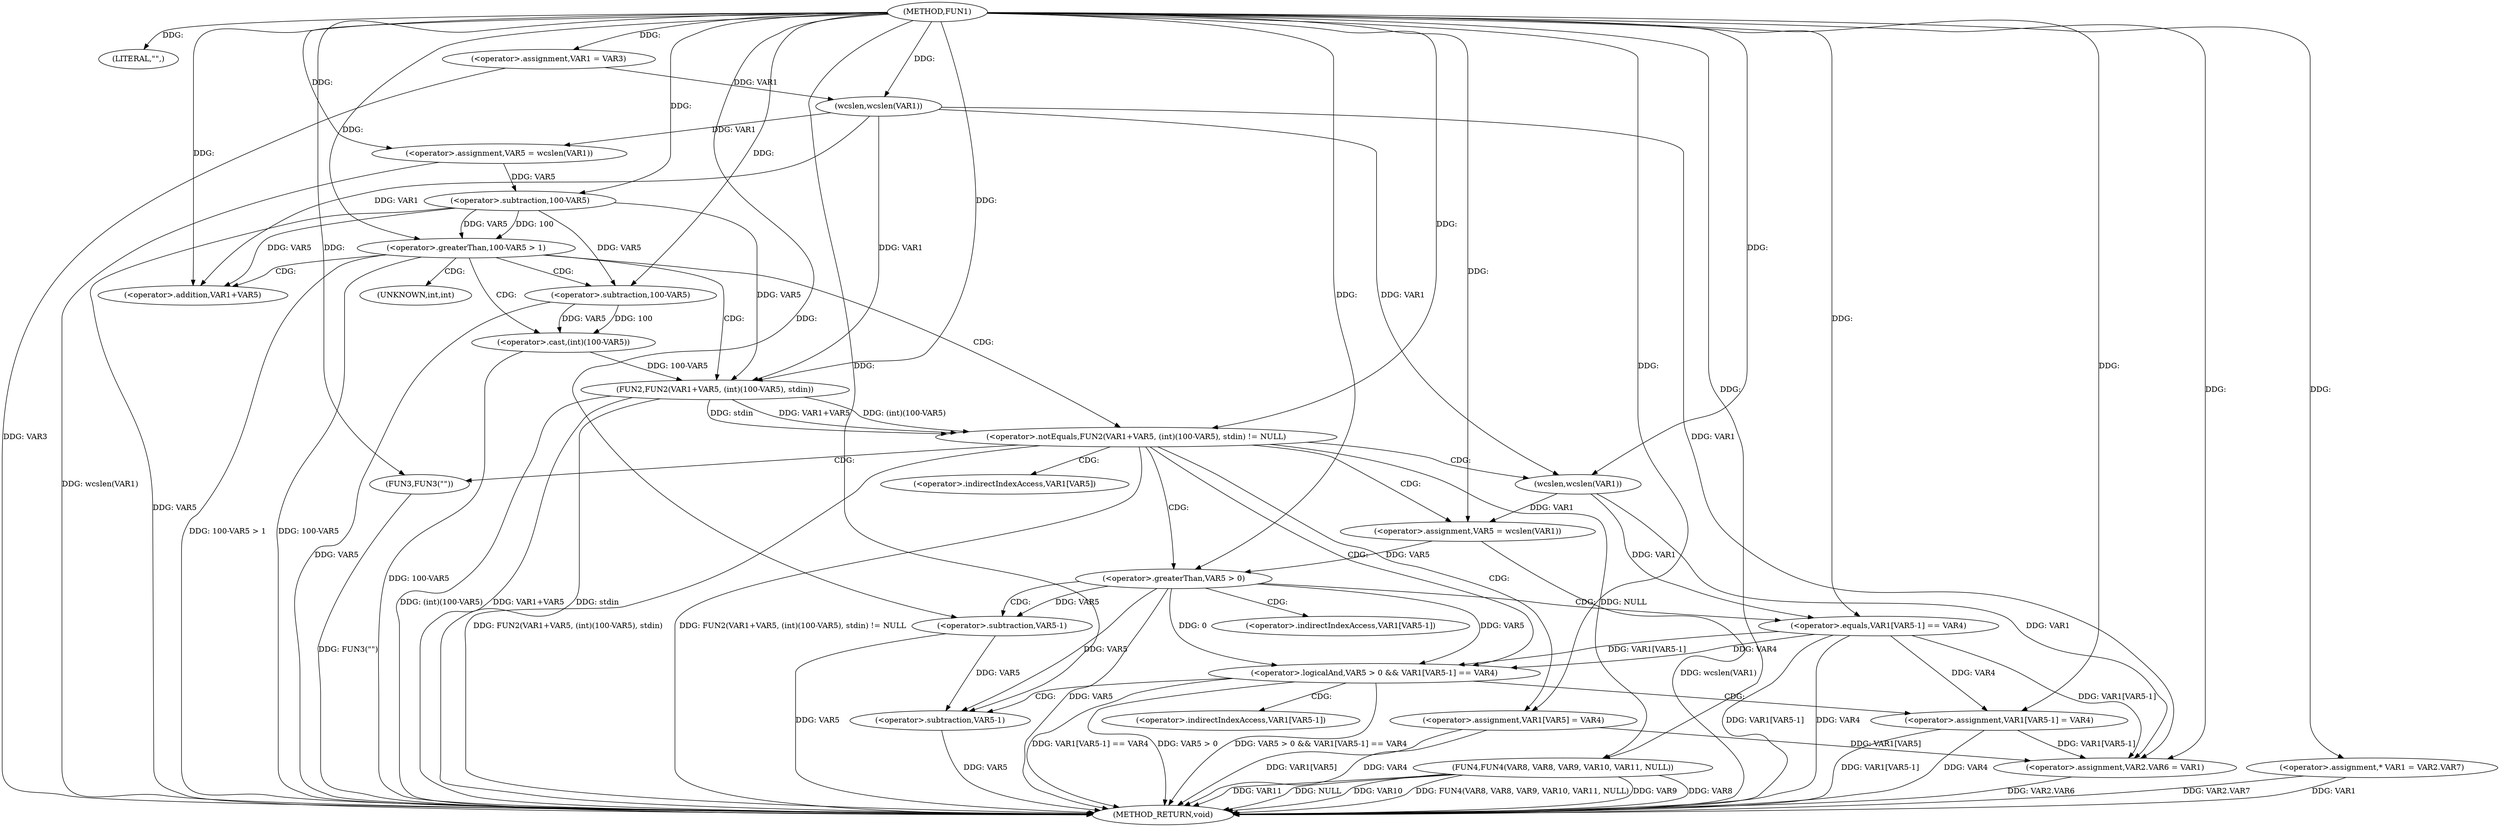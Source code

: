 digraph FUN1 {  
"1000100" [label = "(METHOD,FUN1)" ]
"1000187" [label = "(METHOD_RETURN,void)" ]
"1000104" [label = "(LITERAL,\"\",)" ]
"1000105" [label = "(<operator>.assignment,VAR1 = VAR3)" ]
"1000110" [label = "(<operator>.assignment,VAR5 = wcslen(VAR1))" ]
"1000112" [label = "(wcslen,wcslen(VAR1))" ]
"1000115" [label = "(<operator>.greaterThan,100-VAR5 > 1)" ]
"1000116" [label = "(<operator>.subtraction,100-VAR5)" ]
"1000122" [label = "(<operator>.notEquals,FUN2(VAR1+VAR5, (int)(100-VAR5), stdin) != NULL)" ]
"1000123" [label = "(FUN2,FUN2(VAR1+VAR5, (int)(100-VAR5), stdin))" ]
"1000124" [label = "(<operator>.addition,VAR1+VAR5)" ]
"1000127" [label = "(<operator>.cast,(int)(100-VAR5))" ]
"1000129" [label = "(<operator>.subtraction,100-VAR5)" ]
"1000135" [label = "(<operator>.assignment,VAR5 = wcslen(VAR1))" ]
"1000137" [label = "(wcslen,wcslen(VAR1))" ]
"1000140" [label = "(<operator>.logicalAnd,VAR5 > 0 && VAR1[VAR5-1] == VAR4)" ]
"1000141" [label = "(<operator>.greaterThan,VAR5 > 0)" ]
"1000144" [label = "(<operator>.equals,VAR1[VAR5-1] == VAR4)" ]
"1000147" [label = "(<operator>.subtraction,VAR5-1)" ]
"1000152" [label = "(<operator>.assignment,VAR1[VAR5-1] = VAR4)" ]
"1000155" [label = "(<operator>.subtraction,VAR5-1)" ]
"1000161" [label = "(FUN3,FUN3(\"\"))" ]
"1000163" [label = "(<operator>.assignment,VAR1[VAR5] = VAR4)" ]
"1000168" [label = "(<operator>.assignment,VAR2.VAR6 = VAR1)" ]
"1000175" [label = "(<operator>.assignment,* VAR1 = VAR2.VAR7)" ]
"1000180" [label = "(FUN4,FUN4(VAR8, VAR8, VAR9, VAR10, VAR11, NULL))" ]
"1000128" [label = "(UNKNOWN,int,int)" ]
"1000145" [label = "(<operator>.indirectIndexAccess,VAR1[VAR5-1])" ]
"1000153" [label = "(<operator>.indirectIndexAccess,VAR1[VAR5-1])" ]
"1000164" [label = "(<operator>.indirectIndexAccess,VAR1[VAR5])" ]
  "1000180" -> "1000187"  [ label = "DDG: VAR8"] 
  "1000141" -> "1000187"  [ label = "DDG: VAR5"] 
  "1000180" -> "1000187"  [ label = "DDG: VAR11"] 
  "1000105" -> "1000187"  [ label = "DDG: VAR3"] 
  "1000168" -> "1000187"  [ label = "DDG: VAR2.VAR6"] 
  "1000116" -> "1000187"  [ label = "DDG: VAR5"] 
  "1000110" -> "1000187"  [ label = "DDG: wcslen(VAR1)"] 
  "1000155" -> "1000187"  [ label = "DDG: VAR5"] 
  "1000163" -> "1000187"  [ label = "DDG: VAR1[VAR5]"] 
  "1000180" -> "1000187"  [ label = "DDG: NULL"] 
  "1000122" -> "1000187"  [ label = "DDG: FUN2(VAR1+VAR5, (int)(100-VAR5), stdin)"] 
  "1000123" -> "1000187"  [ label = "DDG: stdin"] 
  "1000140" -> "1000187"  [ label = "DDG: VAR5 > 0"] 
  "1000140" -> "1000187"  [ label = "DDG: VAR5 > 0 && VAR1[VAR5-1] == VAR4"] 
  "1000180" -> "1000187"  [ label = "DDG: VAR10"] 
  "1000127" -> "1000187"  [ label = "DDG: 100-VAR5"] 
  "1000152" -> "1000187"  [ label = "DDG: VAR4"] 
  "1000140" -> "1000187"  [ label = "DDG: VAR1[VAR5-1] == VAR4"] 
  "1000163" -> "1000187"  [ label = "DDG: VAR4"] 
  "1000115" -> "1000187"  [ label = "DDG: 100-VAR5 > 1"] 
  "1000180" -> "1000187"  [ label = "DDG: FUN4(VAR8, VAR8, VAR9, VAR10, VAR11, NULL)"] 
  "1000147" -> "1000187"  [ label = "DDG: VAR5"] 
  "1000175" -> "1000187"  [ label = "DDG: VAR1"] 
  "1000123" -> "1000187"  [ label = "DDG: (int)(100-VAR5)"] 
  "1000152" -> "1000187"  [ label = "DDG: VAR1[VAR5-1]"] 
  "1000122" -> "1000187"  [ label = "DDG: FUN2(VAR1+VAR5, (int)(100-VAR5), stdin) != NULL"] 
  "1000144" -> "1000187"  [ label = "DDG: VAR1[VAR5-1]"] 
  "1000175" -> "1000187"  [ label = "DDG: VAR2.VAR7"] 
  "1000144" -> "1000187"  [ label = "DDG: VAR4"] 
  "1000161" -> "1000187"  [ label = "DDG: FUN3(\"\")"] 
  "1000115" -> "1000187"  [ label = "DDG: 100-VAR5"] 
  "1000180" -> "1000187"  [ label = "DDG: VAR9"] 
  "1000135" -> "1000187"  [ label = "DDG: wcslen(VAR1)"] 
  "1000129" -> "1000187"  [ label = "DDG: VAR5"] 
  "1000123" -> "1000187"  [ label = "DDG: VAR1+VAR5"] 
  "1000100" -> "1000104"  [ label = "DDG: "] 
  "1000100" -> "1000105"  [ label = "DDG: "] 
  "1000112" -> "1000110"  [ label = "DDG: VAR1"] 
  "1000100" -> "1000110"  [ label = "DDG: "] 
  "1000105" -> "1000112"  [ label = "DDG: VAR1"] 
  "1000100" -> "1000112"  [ label = "DDG: "] 
  "1000116" -> "1000115"  [ label = "DDG: 100"] 
  "1000116" -> "1000115"  [ label = "DDG: VAR5"] 
  "1000100" -> "1000116"  [ label = "DDG: "] 
  "1000110" -> "1000116"  [ label = "DDG: VAR5"] 
  "1000100" -> "1000115"  [ label = "DDG: "] 
  "1000123" -> "1000122"  [ label = "DDG: VAR1+VAR5"] 
  "1000123" -> "1000122"  [ label = "DDG: (int)(100-VAR5)"] 
  "1000123" -> "1000122"  [ label = "DDG: stdin"] 
  "1000112" -> "1000123"  [ label = "DDG: VAR1"] 
  "1000100" -> "1000123"  [ label = "DDG: "] 
  "1000116" -> "1000123"  [ label = "DDG: VAR5"] 
  "1000112" -> "1000124"  [ label = "DDG: VAR1"] 
  "1000100" -> "1000124"  [ label = "DDG: "] 
  "1000116" -> "1000124"  [ label = "DDG: VAR5"] 
  "1000127" -> "1000123"  [ label = "DDG: 100-VAR5"] 
  "1000129" -> "1000127"  [ label = "DDG: 100"] 
  "1000129" -> "1000127"  [ label = "DDG: VAR5"] 
  "1000100" -> "1000129"  [ label = "DDG: "] 
  "1000116" -> "1000129"  [ label = "DDG: VAR5"] 
  "1000100" -> "1000122"  [ label = "DDG: "] 
  "1000137" -> "1000135"  [ label = "DDG: VAR1"] 
  "1000100" -> "1000135"  [ label = "DDG: "] 
  "1000100" -> "1000137"  [ label = "DDG: "] 
  "1000112" -> "1000137"  [ label = "DDG: VAR1"] 
  "1000141" -> "1000140"  [ label = "DDG: VAR5"] 
  "1000141" -> "1000140"  [ label = "DDG: 0"] 
  "1000135" -> "1000141"  [ label = "DDG: VAR5"] 
  "1000100" -> "1000141"  [ label = "DDG: "] 
  "1000144" -> "1000140"  [ label = "DDG: VAR1[VAR5-1]"] 
  "1000144" -> "1000140"  [ label = "DDG: VAR4"] 
  "1000137" -> "1000144"  [ label = "DDG: VAR1"] 
  "1000141" -> "1000147"  [ label = "DDG: VAR5"] 
  "1000100" -> "1000147"  [ label = "DDG: "] 
  "1000100" -> "1000144"  [ label = "DDG: "] 
  "1000144" -> "1000152"  [ label = "DDG: VAR4"] 
  "1000100" -> "1000152"  [ label = "DDG: "] 
  "1000141" -> "1000155"  [ label = "DDG: VAR5"] 
  "1000147" -> "1000155"  [ label = "DDG: VAR5"] 
  "1000100" -> "1000155"  [ label = "DDG: "] 
  "1000100" -> "1000161"  [ label = "DDG: "] 
  "1000100" -> "1000163"  [ label = "DDG: "] 
  "1000163" -> "1000168"  [ label = "DDG: VAR1[VAR5]"] 
  "1000152" -> "1000168"  [ label = "DDG: VAR1[VAR5-1]"] 
  "1000112" -> "1000168"  [ label = "DDG: VAR1"] 
  "1000144" -> "1000168"  [ label = "DDG: VAR1[VAR5-1]"] 
  "1000137" -> "1000168"  [ label = "DDG: VAR1"] 
  "1000100" -> "1000168"  [ label = "DDG: "] 
  "1000100" -> "1000175"  [ label = "DDG: "] 
  "1000100" -> "1000180"  [ label = "DDG: "] 
  "1000122" -> "1000180"  [ label = "DDG: NULL"] 
  "1000115" -> "1000127"  [ label = "CDG: "] 
  "1000115" -> "1000128"  [ label = "CDG: "] 
  "1000115" -> "1000129"  [ label = "CDG: "] 
  "1000115" -> "1000123"  [ label = "CDG: "] 
  "1000115" -> "1000124"  [ label = "CDG: "] 
  "1000115" -> "1000122"  [ label = "CDG: "] 
  "1000122" -> "1000163"  [ label = "CDG: "] 
  "1000122" -> "1000164"  [ label = "CDG: "] 
  "1000122" -> "1000137"  [ label = "CDG: "] 
  "1000122" -> "1000141"  [ label = "CDG: "] 
  "1000122" -> "1000161"  [ label = "CDG: "] 
  "1000122" -> "1000135"  [ label = "CDG: "] 
  "1000122" -> "1000140"  [ label = "CDG: "] 
  "1000140" -> "1000153"  [ label = "CDG: "] 
  "1000140" -> "1000155"  [ label = "CDG: "] 
  "1000140" -> "1000152"  [ label = "CDG: "] 
  "1000141" -> "1000147"  [ label = "CDG: "] 
  "1000141" -> "1000145"  [ label = "CDG: "] 
  "1000141" -> "1000144"  [ label = "CDG: "] 
}
